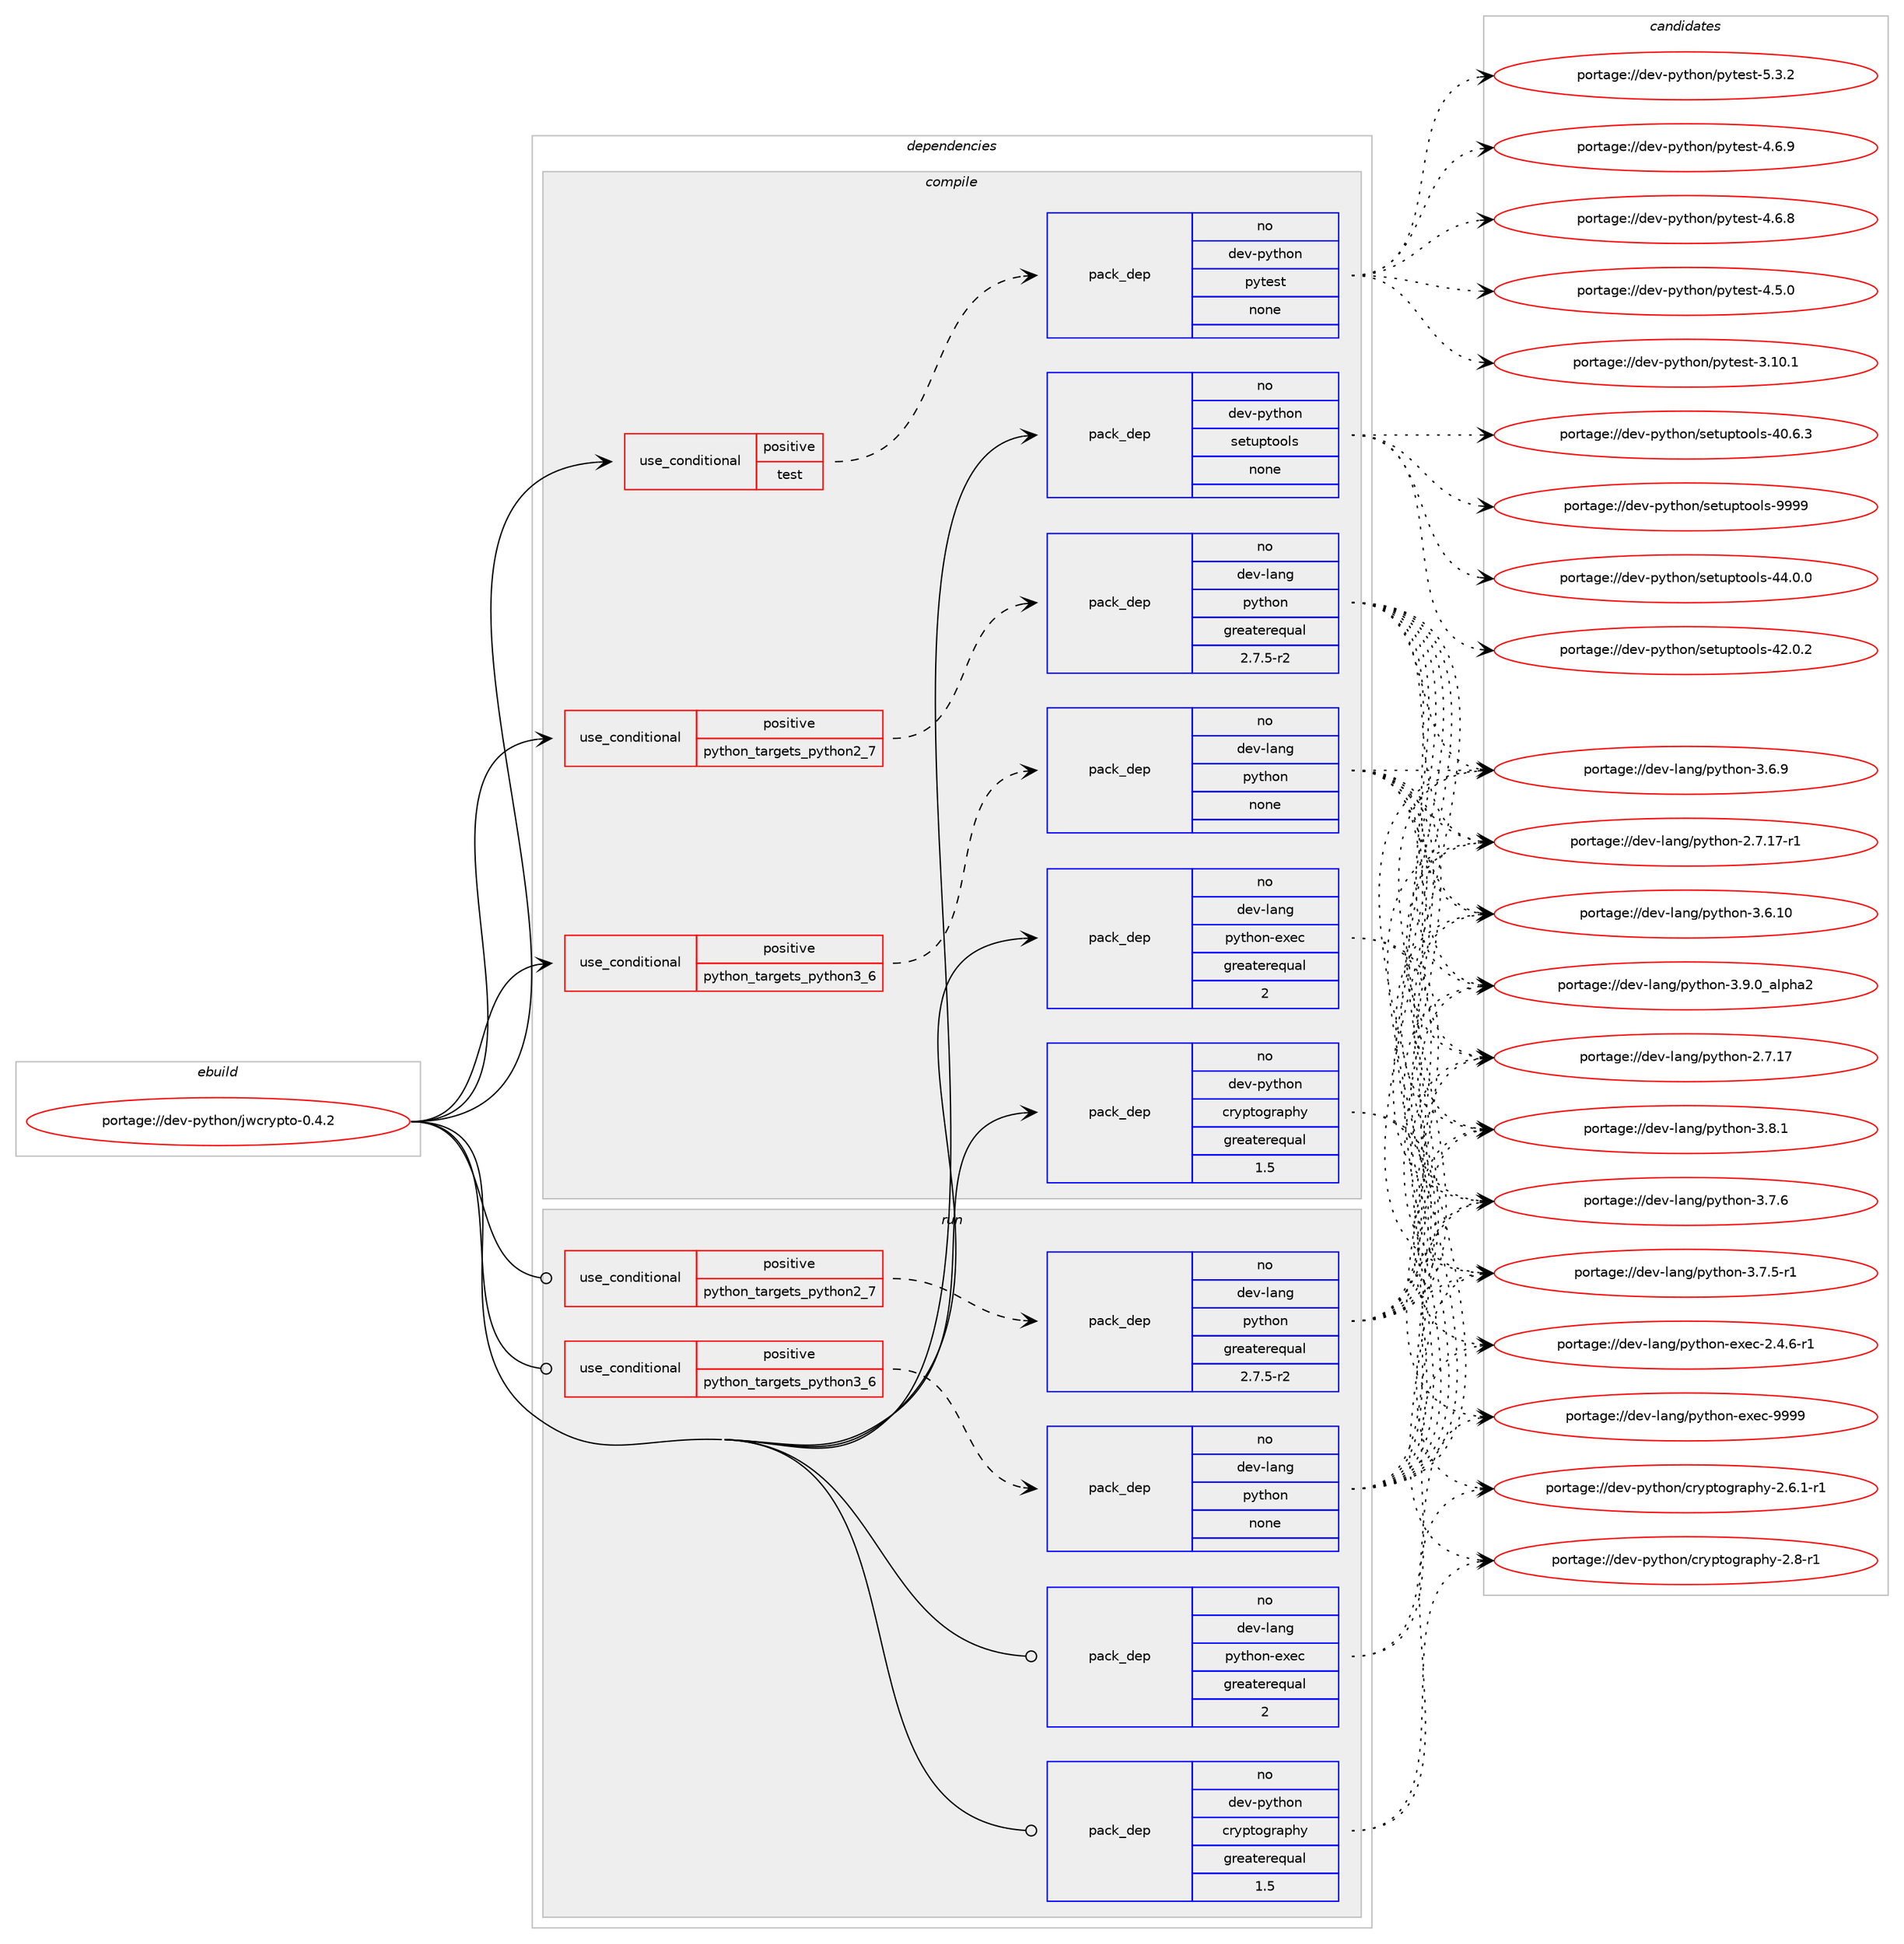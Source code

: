 digraph prolog {

# *************
# Graph options
# *************

newrank=true;
concentrate=true;
compound=true;
graph [rankdir=LR,fontname=Helvetica,fontsize=10,ranksep=1.5];#, ranksep=2.5, nodesep=0.2];
edge  [arrowhead=vee];
node  [fontname=Helvetica,fontsize=10];

# **********
# The ebuild
# **********

subgraph cluster_leftcol {
color=gray;
label=<<i>ebuild</i>>;
id [label="portage://dev-python/jwcrypto-0.4.2", color=red, width=4, href="../dev-python/jwcrypto-0.4.2.svg"];
}

# ****************
# The dependencies
# ****************

subgraph cluster_midcol {
color=gray;
label=<<i>dependencies</i>>;
subgraph cluster_compile {
fillcolor="#eeeeee";
style=filled;
label=<<i>compile</i>>;
subgraph cond113798 {
dependency453324 [label=<<TABLE BORDER="0" CELLBORDER="1" CELLSPACING="0" CELLPADDING="4"><TR><TD ROWSPAN="3" CELLPADDING="10">use_conditional</TD></TR><TR><TD>positive</TD></TR><TR><TD>python_targets_python2_7</TD></TR></TABLE>>, shape=none, color=red];
subgraph pack334544 {
dependency453325 [label=<<TABLE BORDER="0" CELLBORDER="1" CELLSPACING="0" CELLPADDING="4" WIDTH="220"><TR><TD ROWSPAN="6" CELLPADDING="30">pack_dep</TD></TR><TR><TD WIDTH="110">no</TD></TR><TR><TD>dev-lang</TD></TR><TR><TD>python</TD></TR><TR><TD>greaterequal</TD></TR><TR><TD>2.7.5-r2</TD></TR></TABLE>>, shape=none, color=blue];
}
dependency453324:e -> dependency453325:w [weight=20,style="dashed",arrowhead="vee"];
}
id:e -> dependency453324:w [weight=20,style="solid",arrowhead="vee"];
subgraph cond113799 {
dependency453326 [label=<<TABLE BORDER="0" CELLBORDER="1" CELLSPACING="0" CELLPADDING="4"><TR><TD ROWSPAN="3" CELLPADDING="10">use_conditional</TD></TR><TR><TD>positive</TD></TR><TR><TD>python_targets_python3_6</TD></TR></TABLE>>, shape=none, color=red];
subgraph pack334545 {
dependency453327 [label=<<TABLE BORDER="0" CELLBORDER="1" CELLSPACING="0" CELLPADDING="4" WIDTH="220"><TR><TD ROWSPAN="6" CELLPADDING="30">pack_dep</TD></TR><TR><TD WIDTH="110">no</TD></TR><TR><TD>dev-lang</TD></TR><TR><TD>python</TD></TR><TR><TD>none</TD></TR><TR><TD></TD></TR></TABLE>>, shape=none, color=blue];
}
dependency453326:e -> dependency453327:w [weight=20,style="dashed",arrowhead="vee"];
}
id:e -> dependency453326:w [weight=20,style="solid",arrowhead="vee"];
subgraph cond113800 {
dependency453328 [label=<<TABLE BORDER="0" CELLBORDER="1" CELLSPACING="0" CELLPADDING="4"><TR><TD ROWSPAN="3" CELLPADDING="10">use_conditional</TD></TR><TR><TD>positive</TD></TR><TR><TD>test</TD></TR></TABLE>>, shape=none, color=red];
subgraph pack334546 {
dependency453329 [label=<<TABLE BORDER="0" CELLBORDER="1" CELLSPACING="0" CELLPADDING="4" WIDTH="220"><TR><TD ROWSPAN="6" CELLPADDING="30">pack_dep</TD></TR><TR><TD WIDTH="110">no</TD></TR><TR><TD>dev-python</TD></TR><TR><TD>pytest</TD></TR><TR><TD>none</TD></TR><TR><TD></TD></TR></TABLE>>, shape=none, color=blue];
}
dependency453328:e -> dependency453329:w [weight=20,style="dashed",arrowhead="vee"];
}
id:e -> dependency453328:w [weight=20,style="solid",arrowhead="vee"];
subgraph pack334547 {
dependency453330 [label=<<TABLE BORDER="0" CELLBORDER="1" CELLSPACING="0" CELLPADDING="4" WIDTH="220"><TR><TD ROWSPAN="6" CELLPADDING="30">pack_dep</TD></TR><TR><TD WIDTH="110">no</TD></TR><TR><TD>dev-lang</TD></TR><TR><TD>python-exec</TD></TR><TR><TD>greaterequal</TD></TR><TR><TD>2</TD></TR></TABLE>>, shape=none, color=blue];
}
id:e -> dependency453330:w [weight=20,style="solid",arrowhead="vee"];
subgraph pack334548 {
dependency453331 [label=<<TABLE BORDER="0" CELLBORDER="1" CELLSPACING="0" CELLPADDING="4" WIDTH="220"><TR><TD ROWSPAN="6" CELLPADDING="30">pack_dep</TD></TR><TR><TD WIDTH="110">no</TD></TR><TR><TD>dev-python</TD></TR><TR><TD>cryptography</TD></TR><TR><TD>greaterequal</TD></TR><TR><TD>1.5</TD></TR></TABLE>>, shape=none, color=blue];
}
id:e -> dependency453331:w [weight=20,style="solid",arrowhead="vee"];
subgraph pack334549 {
dependency453332 [label=<<TABLE BORDER="0" CELLBORDER="1" CELLSPACING="0" CELLPADDING="4" WIDTH="220"><TR><TD ROWSPAN="6" CELLPADDING="30">pack_dep</TD></TR><TR><TD WIDTH="110">no</TD></TR><TR><TD>dev-python</TD></TR><TR><TD>setuptools</TD></TR><TR><TD>none</TD></TR><TR><TD></TD></TR></TABLE>>, shape=none, color=blue];
}
id:e -> dependency453332:w [weight=20,style="solid",arrowhead="vee"];
}
subgraph cluster_compileandrun {
fillcolor="#eeeeee";
style=filled;
label=<<i>compile and run</i>>;
}
subgraph cluster_run {
fillcolor="#eeeeee";
style=filled;
label=<<i>run</i>>;
subgraph cond113801 {
dependency453333 [label=<<TABLE BORDER="0" CELLBORDER="1" CELLSPACING="0" CELLPADDING="4"><TR><TD ROWSPAN="3" CELLPADDING="10">use_conditional</TD></TR><TR><TD>positive</TD></TR><TR><TD>python_targets_python2_7</TD></TR></TABLE>>, shape=none, color=red];
subgraph pack334550 {
dependency453334 [label=<<TABLE BORDER="0" CELLBORDER="1" CELLSPACING="0" CELLPADDING="4" WIDTH="220"><TR><TD ROWSPAN="6" CELLPADDING="30">pack_dep</TD></TR><TR><TD WIDTH="110">no</TD></TR><TR><TD>dev-lang</TD></TR><TR><TD>python</TD></TR><TR><TD>greaterequal</TD></TR><TR><TD>2.7.5-r2</TD></TR></TABLE>>, shape=none, color=blue];
}
dependency453333:e -> dependency453334:w [weight=20,style="dashed",arrowhead="vee"];
}
id:e -> dependency453333:w [weight=20,style="solid",arrowhead="odot"];
subgraph cond113802 {
dependency453335 [label=<<TABLE BORDER="0" CELLBORDER="1" CELLSPACING="0" CELLPADDING="4"><TR><TD ROWSPAN="3" CELLPADDING="10">use_conditional</TD></TR><TR><TD>positive</TD></TR><TR><TD>python_targets_python3_6</TD></TR></TABLE>>, shape=none, color=red];
subgraph pack334551 {
dependency453336 [label=<<TABLE BORDER="0" CELLBORDER="1" CELLSPACING="0" CELLPADDING="4" WIDTH="220"><TR><TD ROWSPAN="6" CELLPADDING="30">pack_dep</TD></TR><TR><TD WIDTH="110">no</TD></TR><TR><TD>dev-lang</TD></TR><TR><TD>python</TD></TR><TR><TD>none</TD></TR><TR><TD></TD></TR></TABLE>>, shape=none, color=blue];
}
dependency453335:e -> dependency453336:w [weight=20,style="dashed",arrowhead="vee"];
}
id:e -> dependency453335:w [weight=20,style="solid",arrowhead="odot"];
subgraph pack334552 {
dependency453337 [label=<<TABLE BORDER="0" CELLBORDER="1" CELLSPACING="0" CELLPADDING="4" WIDTH="220"><TR><TD ROWSPAN="6" CELLPADDING="30">pack_dep</TD></TR><TR><TD WIDTH="110">no</TD></TR><TR><TD>dev-lang</TD></TR><TR><TD>python-exec</TD></TR><TR><TD>greaterequal</TD></TR><TR><TD>2</TD></TR></TABLE>>, shape=none, color=blue];
}
id:e -> dependency453337:w [weight=20,style="solid",arrowhead="odot"];
subgraph pack334553 {
dependency453338 [label=<<TABLE BORDER="0" CELLBORDER="1" CELLSPACING="0" CELLPADDING="4" WIDTH="220"><TR><TD ROWSPAN="6" CELLPADDING="30">pack_dep</TD></TR><TR><TD WIDTH="110">no</TD></TR><TR><TD>dev-python</TD></TR><TR><TD>cryptography</TD></TR><TR><TD>greaterequal</TD></TR><TR><TD>1.5</TD></TR></TABLE>>, shape=none, color=blue];
}
id:e -> dependency453338:w [weight=20,style="solid",arrowhead="odot"];
}
}

# **************
# The candidates
# **************

subgraph cluster_choices {
rank=same;
color=gray;
label=<<i>candidates</i>>;

subgraph choice334544 {
color=black;
nodesep=1;
choice10010111845108971101034711212111610411111045514657464895971081121049750 [label="portage://dev-lang/python-3.9.0_alpha2", color=red, width=4,href="../dev-lang/python-3.9.0_alpha2.svg"];
choice100101118451089711010347112121116104111110455146564649 [label="portage://dev-lang/python-3.8.1", color=red, width=4,href="../dev-lang/python-3.8.1.svg"];
choice100101118451089711010347112121116104111110455146554654 [label="portage://dev-lang/python-3.7.6", color=red, width=4,href="../dev-lang/python-3.7.6.svg"];
choice1001011184510897110103471121211161041111104551465546534511449 [label="portage://dev-lang/python-3.7.5-r1", color=red, width=4,href="../dev-lang/python-3.7.5-r1.svg"];
choice100101118451089711010347112121116104111110455146544657 [label="portage://dev-lang/python-3.6.9", color=red, width=4,href="../dev-lang/python-3.6.9.svg"];
choice10010111845108971101034711212111610411111045514654464948 [label="portage://dev-lang/python-3.6.10", color=red, width=4,href="../dev-lang/python-3.6.10.svg"];
choice100101118451089711010347112121116104111110455046554649554511449 [label="portage://dev-lang/python-2.7.17-r1", color=red, width=4,href="../dev-lang/python-2.7.17-r1.svg"];
choice10010111845108971101034711212111610411111045504655464955 [label="portage://dev-lang/python-2.7.17", color=red, width=4,href="../dev-lang/python-2.7.17.svg"];
dependency453325:e -> choice10010111845108971101034711212111610411111045514657464895971081121049750:w [style=dotted,weight="100"];
dependency453325:e -> choice100101118451089711010347112121116104111110455146564649:w [style=dotted,weight="100"];
dependency453325:e -> choice100101118451089711010347112121116104111110455146554654:w [style=dotted,weight="100"];
dependency453325:e -> choice1001011184510897110103471121211161041111104551465546534511449:w [style=dotted,weight="100"];
dependency453325:e -> choice100101118451089711010347112121116104111110455146544657:w [style=dotted,weight="100"];
dependency453325:e -> choice10010111845108971101034711212111610411111045514654464948:w [style=dotted,weight="100"];
dependency453325:e -> choice100101118451089711010347112121116104111110455046554649554511449:w [style=dotted,weight="100"];
dependency453325:e -> choice10010111845108971101034711212111610411111045504655464955:w [style=dotted,weight="100"];
}
subgraph choice334545 {
color=black;
nodesep=1;
choice10010111845108971101034711212111610411111045514657464895971081121049750 [label="portage://dev-lang/python-3.9.0_alpha2", color=red, width=4,href="../dev-lang/python-3.9.0_alpha2.svg"];
choice100101118451089711010347112121116104111110455146564649 [label="portage://dev-lang/python-3.8.1", color=red, width=4,href="../dev-lang/python-3.8.1.svg"];
choice100101118451089711010347112121116104111110455146554654 [label="portage://dev-lang/python-3.7.6", color=red, width=4,href="../dev-lang/python-3.7.6.svg"];
choice1001011184510897110103471121211161041111104551465546534511449 [label="portage://dev-lang/python-3.7.5-r1", color=red, width=4,href="../dev-lang/python-3.7.5-r1.svg"];
choice100101118451089711010347112121116104111110455146544657 [label="portage://dev-lang/python-3.6.9", color=red, width=4,href="../dev-lang/python-3.6.9.svg"];
choice10010111845108971101034711212111610411111045514654464948 [label="portage://dev-lang/python-3.6.10", color=red, width=4,href="../dev-lang/python-3.6.10.svg"];
choice100101118451089711010347112121116104111110455046554649554511449 [label="portage://dev-lang/python-2.7.17-r1", color=red, width=4,href="../dev-lang/python-2.7.17-r1.svg"];
choice10010111845108971101034711212111610411111045504655464955 [label="portage://dev-lang/python-2.7.17", color=red, width=4,href="../dev-lang/python-2.7.17.svg"];
dependency453327:e -> choice10010111845108971101034711212111610411111045514657464895971081121049750:w [style=dotted,weight="100"];
dependency453327:e -> choice100101118451089711010347112121116104111110455146564649:w [style=dotted,weight="100"];
dependency453327:e -> choice100101118451089711010347112121116104111110455146554654:w [style=dotted,weight="100"];
dependency453327:e -> choice1001011184510897110103471121211161041111104551465546534511449:w [style=dotted,weight="100"];
dependency453327:e -> choice100101118451089711010347112121116104111110455146544657:w [style=dotted,weight="100"];
dependency453327:e -> choice10010111845108971101034711212111610411111045514654464948:w [style=dotted,weight="100"];
dependency453327:e -> choice100101118451089711010347112121116104111110455046554649554511449:w [style=dotted,weight="100"];
dependency453327:e -> choice10010111845108971101034711212111610411111045504655464955:w [style=dotted,weight="100"];
}
subgraph choice334546 {
color=black;
nodesep=1;
choice1001011184511212111610411111047112121116101115116455346514650 [label="portage://dev-python/pytest-5.3.2", color=red, width=4,href="../dev-python/pytest-5.3.2.svg"];
choice1001011184511212111610411111047112121116101115116455246544657 [label="portage://dev-python/pytest-4.6.9", color=red, width=4,href="../dev-python/pytest-4.6.9.svg"];
choice1001011184511212111610411111047112121116101115116455246544656 [label="portage://dev-python/pytest-4.6.8", color=red, width=4,href="../dev-python/pytest-4.6.8.svg"];
choice1001011184511212111610411111047112121116101115116455246534648 [label="portage://dev-python/pytest-4.5.0", color=red, width=4,href="../dev-python/pytest-4.5.0.svg"];
choice100101118451121211161041111104711212111610111511645514649484649 [label="portage://dev-python/pytest-3.10.1", color=red, width=4,href="../dev-python/pytest-3.10.1.svg"];
dependency453329:e -> choice1001011184511212111610411111047112121116101115116455346514650:w [style=dotted,weight="100"];
dependency453329:e -> choice1001011184511212111610411111047112121116101115116455246544657:w [style=dotted,weight="100"];
dependency453329:e -> choice1001011184511212111610411111047112121116101115116455246544656:w [style=dotted,weight="100"];
dependency453329:e -> choice1001011184511212111610411111047112121116101115116455246534648:w [style=dotted,weight="100"];
dependency453329:e -> choice100101118451121211161041111104711212111610111511645514649484649:w [style=dotted,weight="100"];
}
subgraph choice334547 {
color=black;
nodesep=1;
choice10010111845108971101034711212111610411111045101120101994557575757 [label="portage://dev-lang/python-exec-9999", color=red, width=4,href="../dev-lang/python-exec-9999.svg"];
choice10010111845108971101034711212111610411111045101120101994550465246544511449 [label="portage://dev-lang/python-exec-2.4.6-r1", color=red, width=4,href="../dev-lang/python-exec-2.4.6-r1.svg"];
dependency453330:e -> choice10010111845108971101034711212111610411111045101120101994557575757:w [style=dotted,weight="100"];
dependency453330:e -> choice10010111845108971101034711212111610411111045101120101994550465246544511449:w [style=dotted,weight="100"];
}
subgraph choice334548 {
color=black;
nodesep=1;
choice10010111845112121116104111110479911412111211611110311497112104121455046564511449 [label="portage://dev-python/cryptography-2.8-r1", color=red, width=4,href="../dev-python/cryptography-2.8-r1.svg"];
choice100101118451121211161041111104799114121112116111103114971121041214550465446494511449 [label="portage://dev-python/cryptography-2.6.1-r1", color=red, width=4,href="../dev-python/cryptography-2.6.1-r1.svg"];
dependency453331:e -> choice10010111845112121116104111110479911412111211611110311497112104121455046564511449:w [style=dotted,weight="100"];
dependency453331:e -> choice100101118451121211161041111104799114121112116111103114971121041214550465446494511449:w [style=dotted,weight="100"];
}
subgraph choice334549 {
color=black;
nodesep=1;
choice10010111845112121116104111110471151011161171121161111111081154557575757 [label="portage://dev-python/setuptools-9999", color=red, width=4,href="../dev-python/setuptools-9999.svg"];
choice100101118451121211161041111104711510111611711211611111110811545525246484648 [label="portage://dev-python/setuptools-44.0.0", color=red, width=4,href="../dev-python/setuptools-44.0.0.svg"];
choice100101118451121211161041111104711510111611711211611111110811545525046484650 [label="portage://dev-python/setuptools-42.0.2", color=red, width=4,href="../dev-python/setuptools-42.0.2.svg"];
choice100101118451121211161041111104711510111611711211611111110811545524846544651 [label="portage://dev-python/setuptools-40.6.3", color=red, width=4,href="../dev-python/setuptools-40.6.3.svg"];
dependency453332:e -> choice10010111845112121116104111110471151011161171121161111111081154557575757:w [style=dotted,weight="100"];
dependency453332:e -> choice100101118451121211161041111104711510111611711211611111110811545525246484648:w [style=dotted,weight="100"];
dependency453332:e -> choice100101118451121211161041111104711510111611711211611111110811545525046484650:w [style=dotted,weight="100"];
dependency453332:e -> choice100101118451121211161041111104711510111611711211611111110811545524846544651:w [style=dotted,weight="100"];
}
subgraph choice334550 {
color=black;
nodesep=1;
choice10010111845108971101034711212111610411111045514657464895971081121049750 [label="portage://dev-lang/python-3.9.0_alpha2", color=red, width=4,href="../dev-lang/python-3.9.0_alpha2.svg"];
choice100101118451089711010347112121116104111110455146564649 [label="portage://dev-lang/python-3.8.1", color=red, width=4,href="../dev-lang/python-3.8.1.svg"];
choice100101118451089711010347112121116104111110455146554654 [label="portage://dev-lang/python-3.7.6", color=red, width=4,href="../dev-lang/python-3.7.6.svg"];
choice1001011184510897110103471121211161041111104551465546534511449 [label="portage://dev-lang/python-3.7.5-r1", color=red, width=4,href="../dev-lang/python-3.7.5-r1.svg"];
choice100101118451089711010347112121116104111110455146544657 [label="portage://dev-lang/python-3.6.9", color=red, width=4,href="../dev-lang/python-3.6.9.svg"];
choice10010111845108971101034711212111610411111045514654464948 [label="portage://dev-lang/python-3.6.10", color=red, width=4,href="../dev-lang/python-3.6.10.svg"];
choice100101118451089711010347112121116104111110455046554649554511449 [label="portage://dev-lang/python-2.7.17-r1", color=red, width=4,href="../dev-lang/python-2.7.17-r1.svg"];
choice10010111845108971101034711212111610411111045504655464955 [label="portage://dev-lang/python-2.7.17", color=red, width=4,href="../dev-lang/python-2.7.17.svg"];
dependency453334:e -> choice10010111845108971101034711212111610411111045514657464895971081121049750:w [style=dotted,weight="100"];
dependency453334:e -> choice100101118451089711010347112121116104111110455146564649:w [style=dotted,weight="100"];
dependency453334:e -> choice100101118451089711010347112121116104111110455146554654:w [style=dotted,weight="100"];
dependency453334:e -> choice1001011184510897110103471121211161041111104551465546534511449:w [style=dotted,weight="100"];
dependency453334:e -> choice100101118451089711010347112121116104111110455146544657:w [style=dotted,weight="100"];
dependency453334:e -> choice10010111845108971101034711212111610411111045514654464948:w [style=dotted,weight="100"];
dependency453334:e -> choice100101118451089711010347112121116104111110455046554649554511449:w [style=dotted,weight="100"];
dependency453334:e -> choice10010111845108971101034711212111610411111045504655464955:w [style=dotted,weight="100"];
}
subgraph choice334551 {
color=black;
nodesep=1;
choice10010111845108971101034711212111610411111045514657464895971081121049750 [label="portage://dev-lang/python-3.9.0_alpha2", color=red, width=4,href="../dev-lang/python-3.9.0_alpha2.svg"];
choice100101118451089711010347112121116104111110455146564649 [label="portage://dev-lang/python-3.8.1", color=red, width=4,href="../dev-lang/python-3.8.1.svg"];
choice100101118451089711010347112121116104111110455146554654 [label="portage://dev-lang/python-3.7.6", color=red, width=4,href="../dev-lang/python-3.7.6.svg"];
choice1001011184510897110103471121211161041111104551465546534511449 [label="portage://dev-lang/python-3.7.5-r1", color=red, width=4,href="../dev-lang/python-3.7.5-r1.svg"];
choice100101118451089711010347112121116104111110455146544657 [label="portage://dev-lang/python-3.6.9", color=red, width=4,href="../dev-lang/python-3.6.9.svg"];
choice10010111845108971101034711212111610411111045514654464948 [label="portage://dev-lang/python-3.6.10", color=red, width=4,href="../dev-lang/python-3.6.10.svg"];
choice100101118451089711010347112121116104111110455046554649554511449 [label="portage://dev-lang/python-2.7.17-r1", color=red, width=4,href="../dev-lang/python-2.7.17-r1.svg"];
choice10010111845108971101034711212111610411111045504655464955 [label="portage://dev-lang/python-2.7.17", color=red, width=4,href="../dev-lang/python-2.7.17.svg"];
dependency453336:e -> choice10010111845108971101034711212111610411111045514657464895971081121049750:w [style=dotted,weight="100"];
dependency453336:e -> choice100101118451089711010347112121116104111110455146564649:w [style=dotted,weight="100"];
dependency453336:e -> choice100101118451089711010347112121116104111110455146554654:w [style=dotted,weight="100"];
dependency453336:e -> choice1001011184510897110103471121211161041111104551465546534511449:w [style=dotted,weight="100"];
dependency453336:e -> choice100101118451089711010347112121116104111110455146544657:w [style=dotted,weight="100"];
dependency453336:e -> choice10010111845108971101034711212111610411111045514654464948:w [style=dotted,weight="100"];
dependency453336:e -> choice100101118451089711010347112121116104111110455046554649554511449:w [style=dotted,weight="100"];
dependency453336:e -> choice10010111845108971101034711212111610411111045504655464955:w [style=dotted,weight="100"];
}
subgraph choice334552 {
color=black;
nodesep=1;
choice10010111845108971101034711212111610411111045101120101994557575757 [label="portage://dev-lang/python-exec-9999", color=red, width=4,href="../dev-lang/python-exec-9999.svg"];
choice10010111845108971101034711212111610411111045101120101994550465246544511449 [label="portage://dev-lang/python-exec-2.4.6-r1", color=red, width=4,href="../dev-lang/python-exec-2.4.6-r1.svg"];
dependency453337:e -> choice10010111845108971101034711212111610411111045101120101994557575757:w [style=dotted,weight="100"];
dependency453337:e -> choice10010111845108971101034711212111610411111045101120101994550465246544511449:w [style=dotted,weight="100"];
}
subgraph choice334553 {
color=black;
nodesep=1;
choice10010111845112121116104111110479911412111211611110311497112104121455046564511449 [label="portage://dev-python/cryptography-2.8-r1", color=red, width=4,href="../dev-python/cryptography-2.8-r1.svg"];
choice100101118451121211161041111104799114121112116111103114971121041214550465446494511449 [label="portage://dev-python/cryptography-2.6.1-r1", color=red, width=4,href="../dev-python/cryptography-2.6.1-r1.svg"];
dependency453338:e -> choice10010111845112121116104111110479911412111211611110311497112104121455046564511449:w [style=dotted,weight="100"];
dependency453338:e -> choice100101118451121211161041111104799114121112116111103114971121041214550465446494511449:w [style=dotted,weight="100"];
}
}

}

